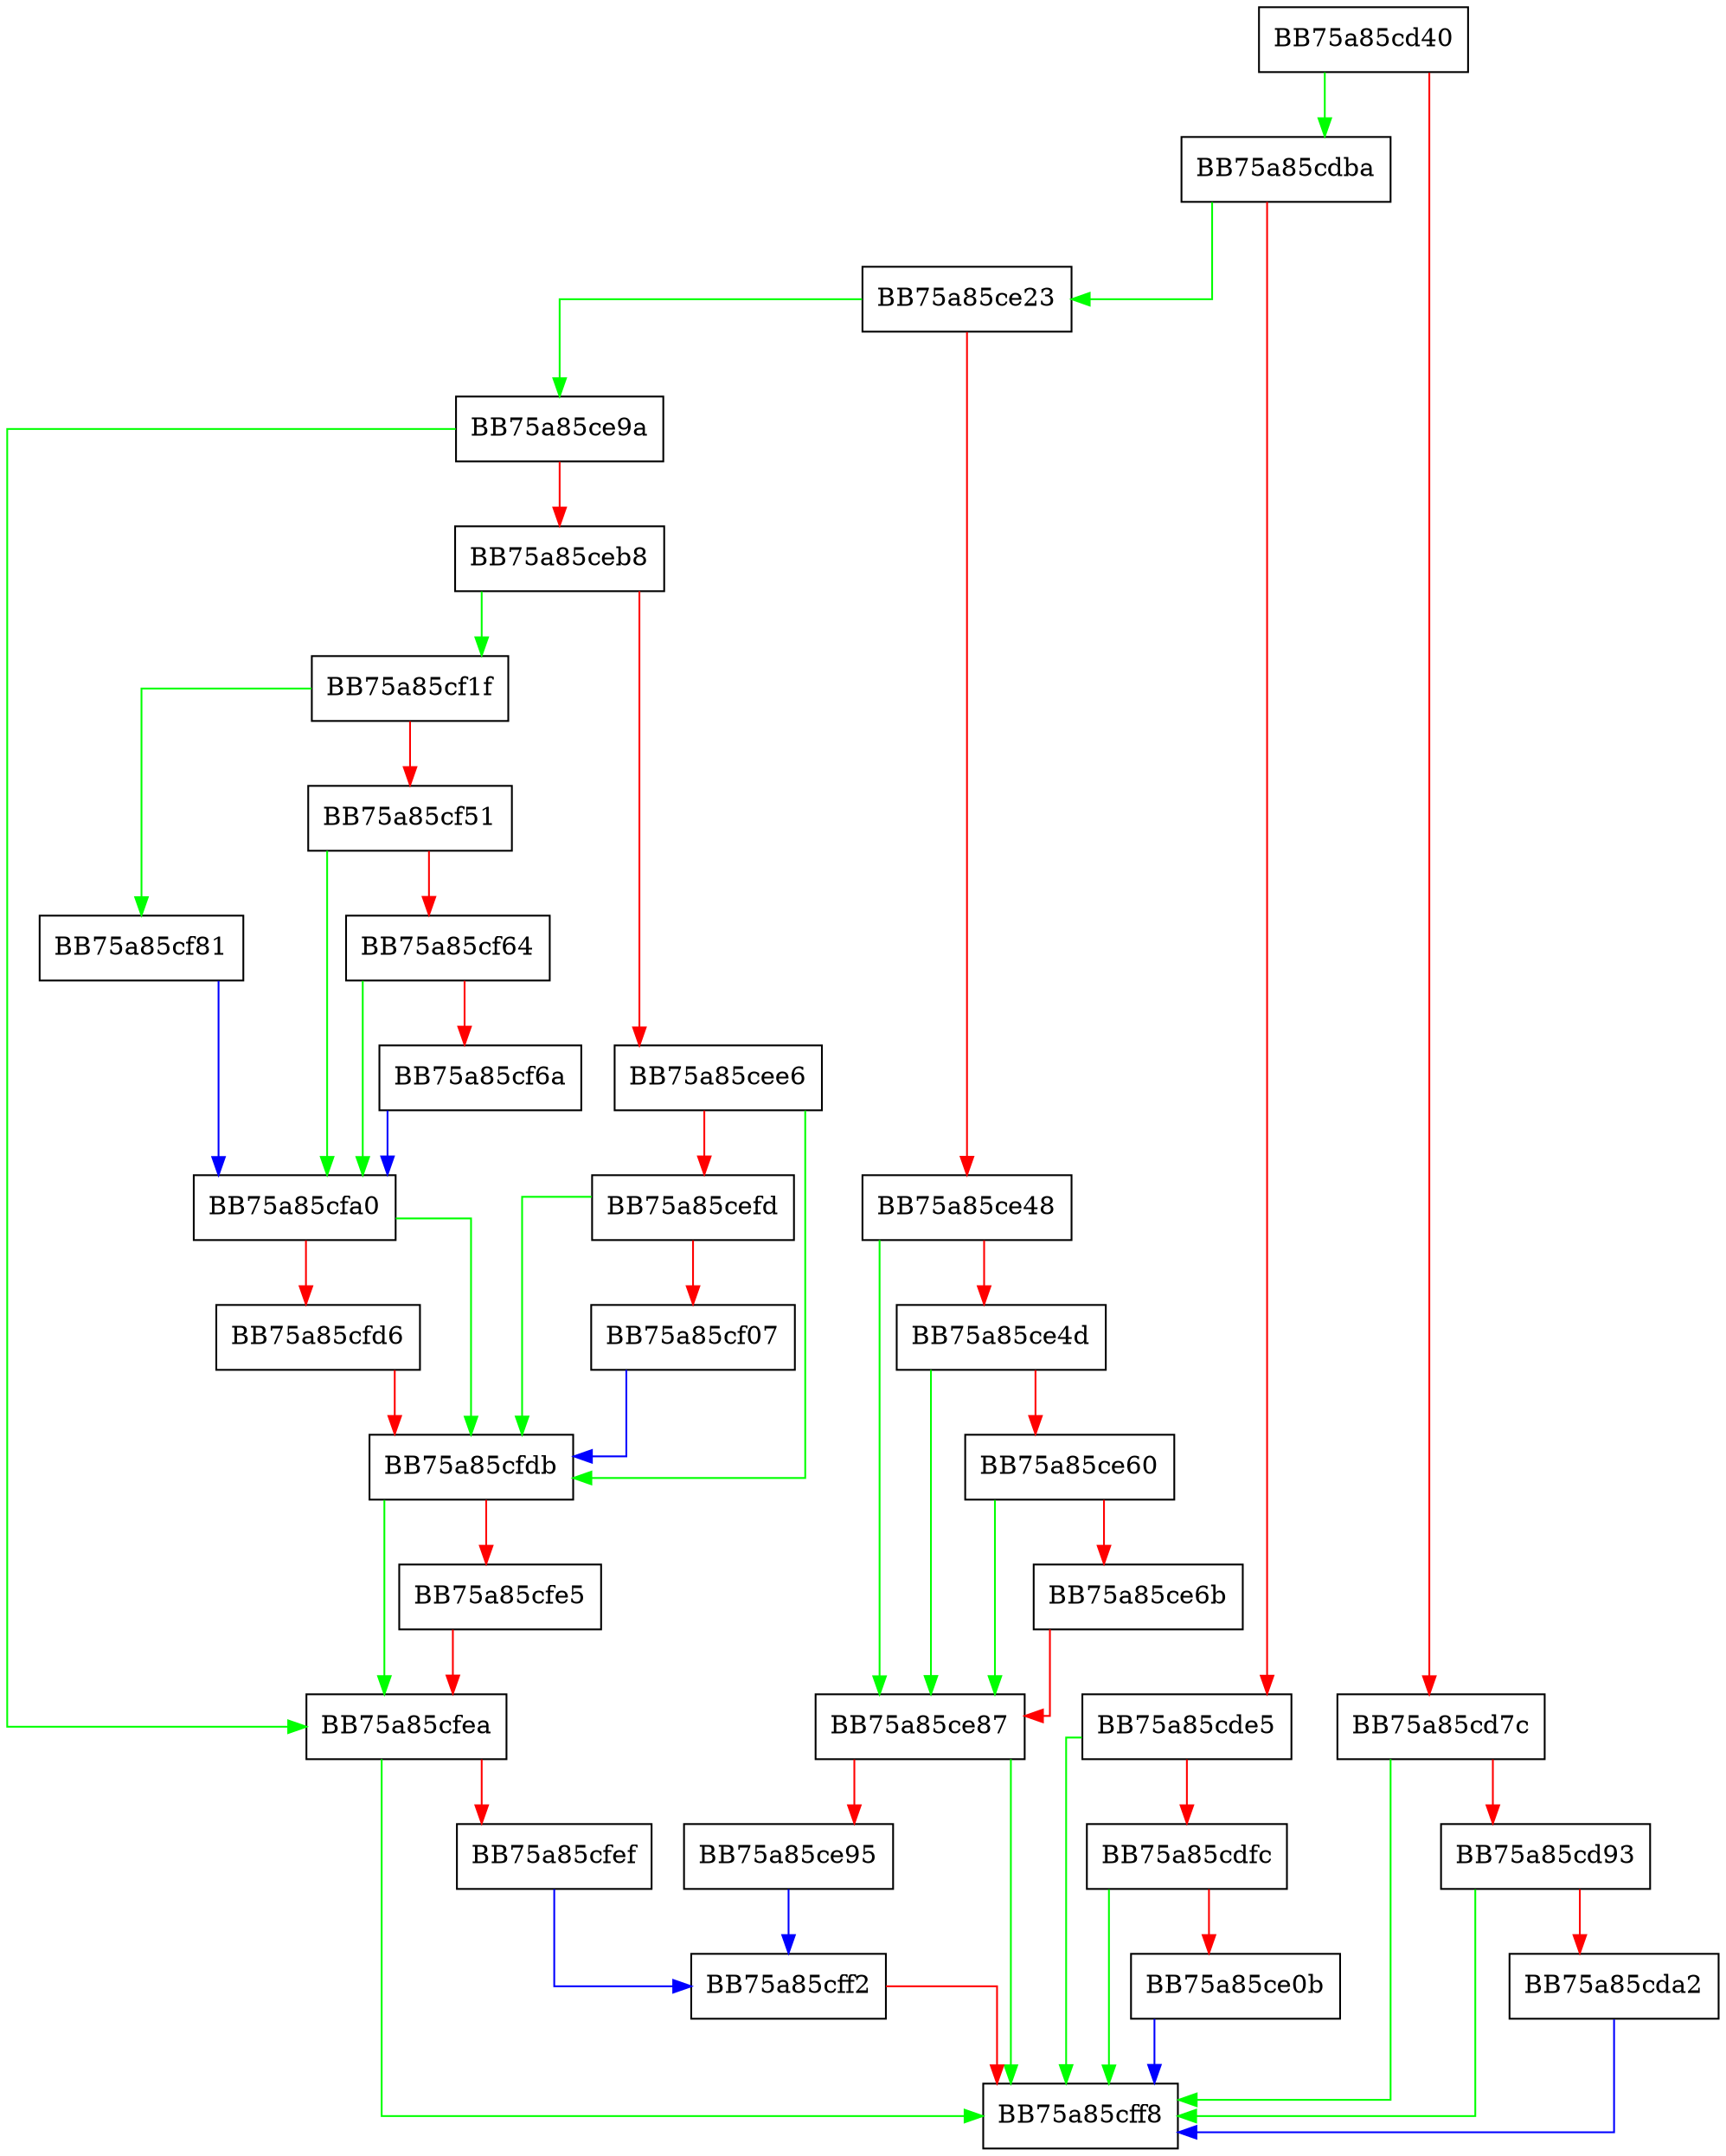 digraph ProcessOpenProcessEvent {
  node [shape="box"];
  graph [splines=ortho];
  BB75a85cd40 -> BB75a85cdba [color="green"];
  BB75a85cd40 -> BB75a85cd7c [color="red"];
  BB75a85cd7c -> BB75a85cff8 [color="green"];
  BB75a85cd7c -> BB75a85cd93 [color="red"];
  BB75a85cd93 -> BB75a85cff8 [color="green"];
  BB75a85cd93 -> BB75a85cda2 [color="red"];
  BB75a85cda2 -> BB75a85cff8 [color="blue"];
  BB75a85cdba -> BB75a85ce23 [color="green"];
  BB75a85cdba -> BB75a85cde5 [color="red"];
  BB75a85cde5 -> BB75a85cff8 [color="green"];
  BB75a85cde5 -> BB75a85cdfc [color="red"];
  BB75a85cdfc -> BB75a85cff8 [color="green"];
  BB75a85cdfc -> BB75a85ce0b [color="red"];
  BB75a85ce0b -> BB75a85cff8 [color="blue"];
  BB75a85ce23 -> BB75a85ce9a [color="green"];
  BB75a85ce23 -> BB75a85ce48 [color="red"];
  BB75a85ce48 -> BB75a85ce87 [color="green"];
  BB75a85ce48 -> BB75a85ce4d [color="red"];
  BB75a85ce4d -> BB75a85ce87 [color="green"];
  BB75a85ce4d -> BB75a85ce60 [color="red"];
  BB75a85ce60 -> BB75a85ce87 [color="green"];
  BB75a85ce60 -> BB75a85ce6b [color="red"];
  BB75a85ce6b -> BB75a85ce87 [color="red"];
  BB75a85ce87 -> BB75a85cff8 [color="green"];
  BB75a85ce87 -> BB75a85ce95 [color="red"];
  BB75a85ce95 -> BB75a85cff2 [color="blue"];
  BB75a85ce9a -> BB75a85cfea [color="green"];
  BB75a85ce9a -> BB75a85ceb8 [color="red"];
  BB75a85ceb8 -> BB75a85cf1f [color="green"];
  BB75a85ceb8 -> BB75a85cee6 [color="red"];
  BB75a85cee6 -> BB75a85cfdb [color="green"];
  BB75a85cee6 -> BB75a85cefd [color="red"];
  BB75a85cefd -> BB75a85cfdb [color="green"];
  BB75a85cefd -> BB75a85cf07 [color="red"];
  BB75a85cf07 -> BB75a85cfdb [color="blue"];
  BB75a85cf1f -> BB75a85cf81 [color="green"];
  BB75a85cf1f -> BB75a85cf51 [color="red"];
  BB75a85cf51 -> BB75a85cfa0 [color="green"];
  BB75a85cf51 -> BB75a85cf64 [color="red"];
  BB75a85cf64 -> BB75a85cfa0 [color="green"];
  BB75a85cf64 -> BB75a85cf6a [color="red"];
  BB75a85cf6a -> BB75a85cfa0 [color="blue"];
  BB75a85cf81 -> BB75a85cfa0 [color="blue"];
  BB75a85cfa0 -> BB75a85cfdb [color="green"];
  BB75a85cfa0 -> BB75a85cfd6 [color="red"];
  BB75a85cfd6 -> BB75a85cfdb [color="red"];
  BB75a85cfdb -> BB75a85cfea [color="green"];
  BB75a85cfdb -> BB75a85cfe5 [color="red"];
  BB75a85cfe5 -> BB75a85cfea [color="red"];
  BB75a85cfea -> BB75a85cff8 [color="green"];
  BB75a85cfea -> BB75a85cfef [color="red"];
  BB75a85cfef -> BB75a85cff2 [color="blue"];
  BB75a85cff2 -> BB75a85cff8 [color="red"];
}